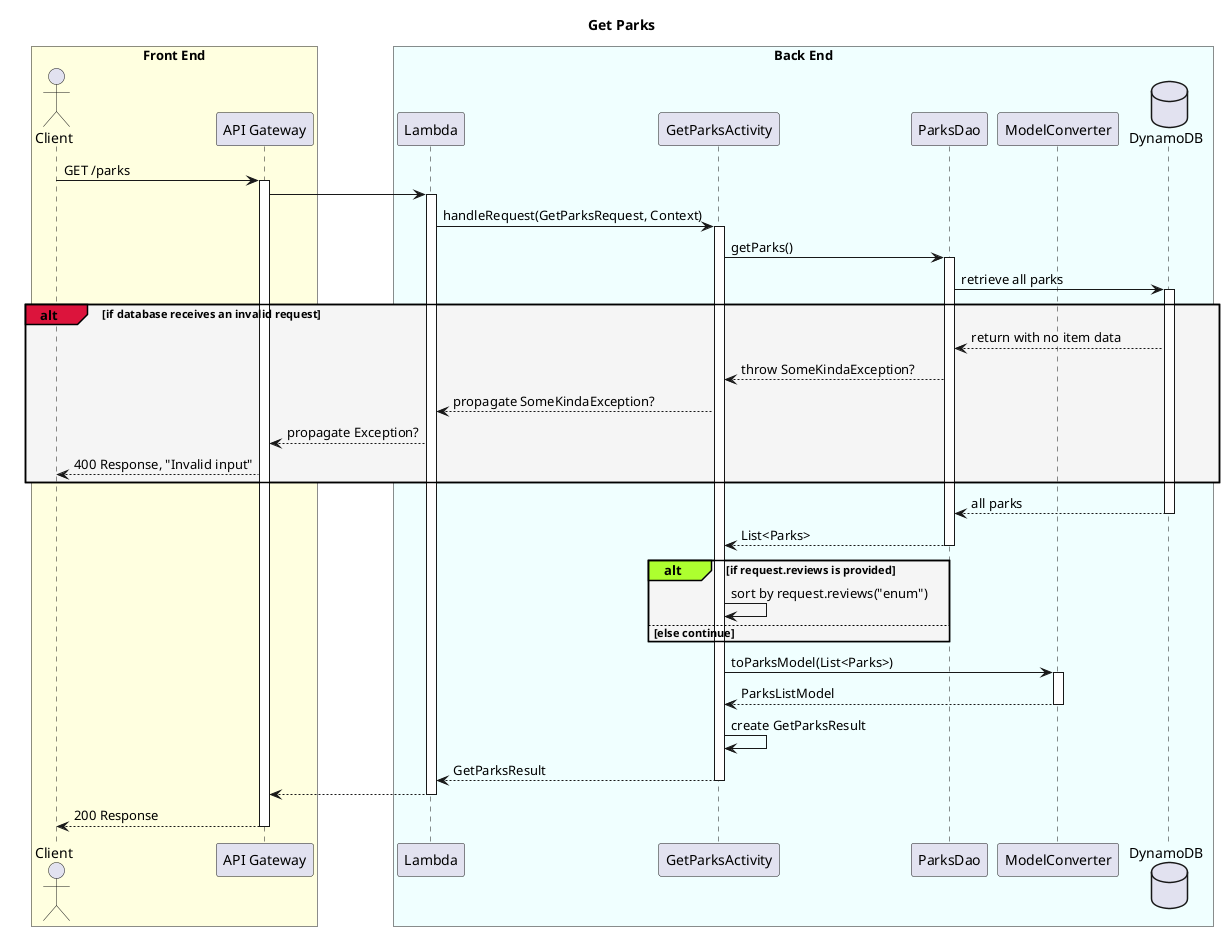 @startuml
title Get Parks
skinparam BoxPadding 30

box "Front End" #lightyellow
actor Client
participant "API Gateway" as APIGateway
end box

box "Back End" #azure
participant Lambda
participant GetParksActivity
participant ParksDao
participant ModelConverter
database DynamoDB
end box

Client -> APIGateway ++: GET /parks
APIGateway -> Lambda ++
Lambda -> GetParksActivity ++:  handleRequest(GetParksRequest, Context)
GetParksActivity -> ParksDao ++ : getParks()
ParksDao -> DynamoDB ++: retrieve all parks

alt#crimson #whitesmoke if database receives an invalid request
    ParksDao <-- DynamoDB : return with no item data
    GetParksActivity <-- ParksDao : throw SomeKindaException?
    Lambda <-- GetParksActivity : propagate SomeKindaException?
    APIGateway <-- Lambda : propagate Exception?
    Client <-- APIGateway : 400 Response, "Invalid input"
end

ParksDao <-- DynamoDB --: all parks
GetParksActivity <-- ParksDao --: List<Parks>

alt#greenyellow #whitesmoke if request.reviews is provided
    GetParksActivity -> GetParksActivity : sort by request.reviews("enum")
    else else continue
end

GetParksActivity -> ModelConverter ++: toParksModel(List<Parks>)
GetParksActivity <-- ModelConverter --: ParksListModel
GetParksActivity -> GetParksActivity : create GetParksResult
Lambda <-- GetParksActivity --: GetParksResult
APIGateway <-- Lambda --
Client <-- APIGateway --: 200 Response

@enduml
